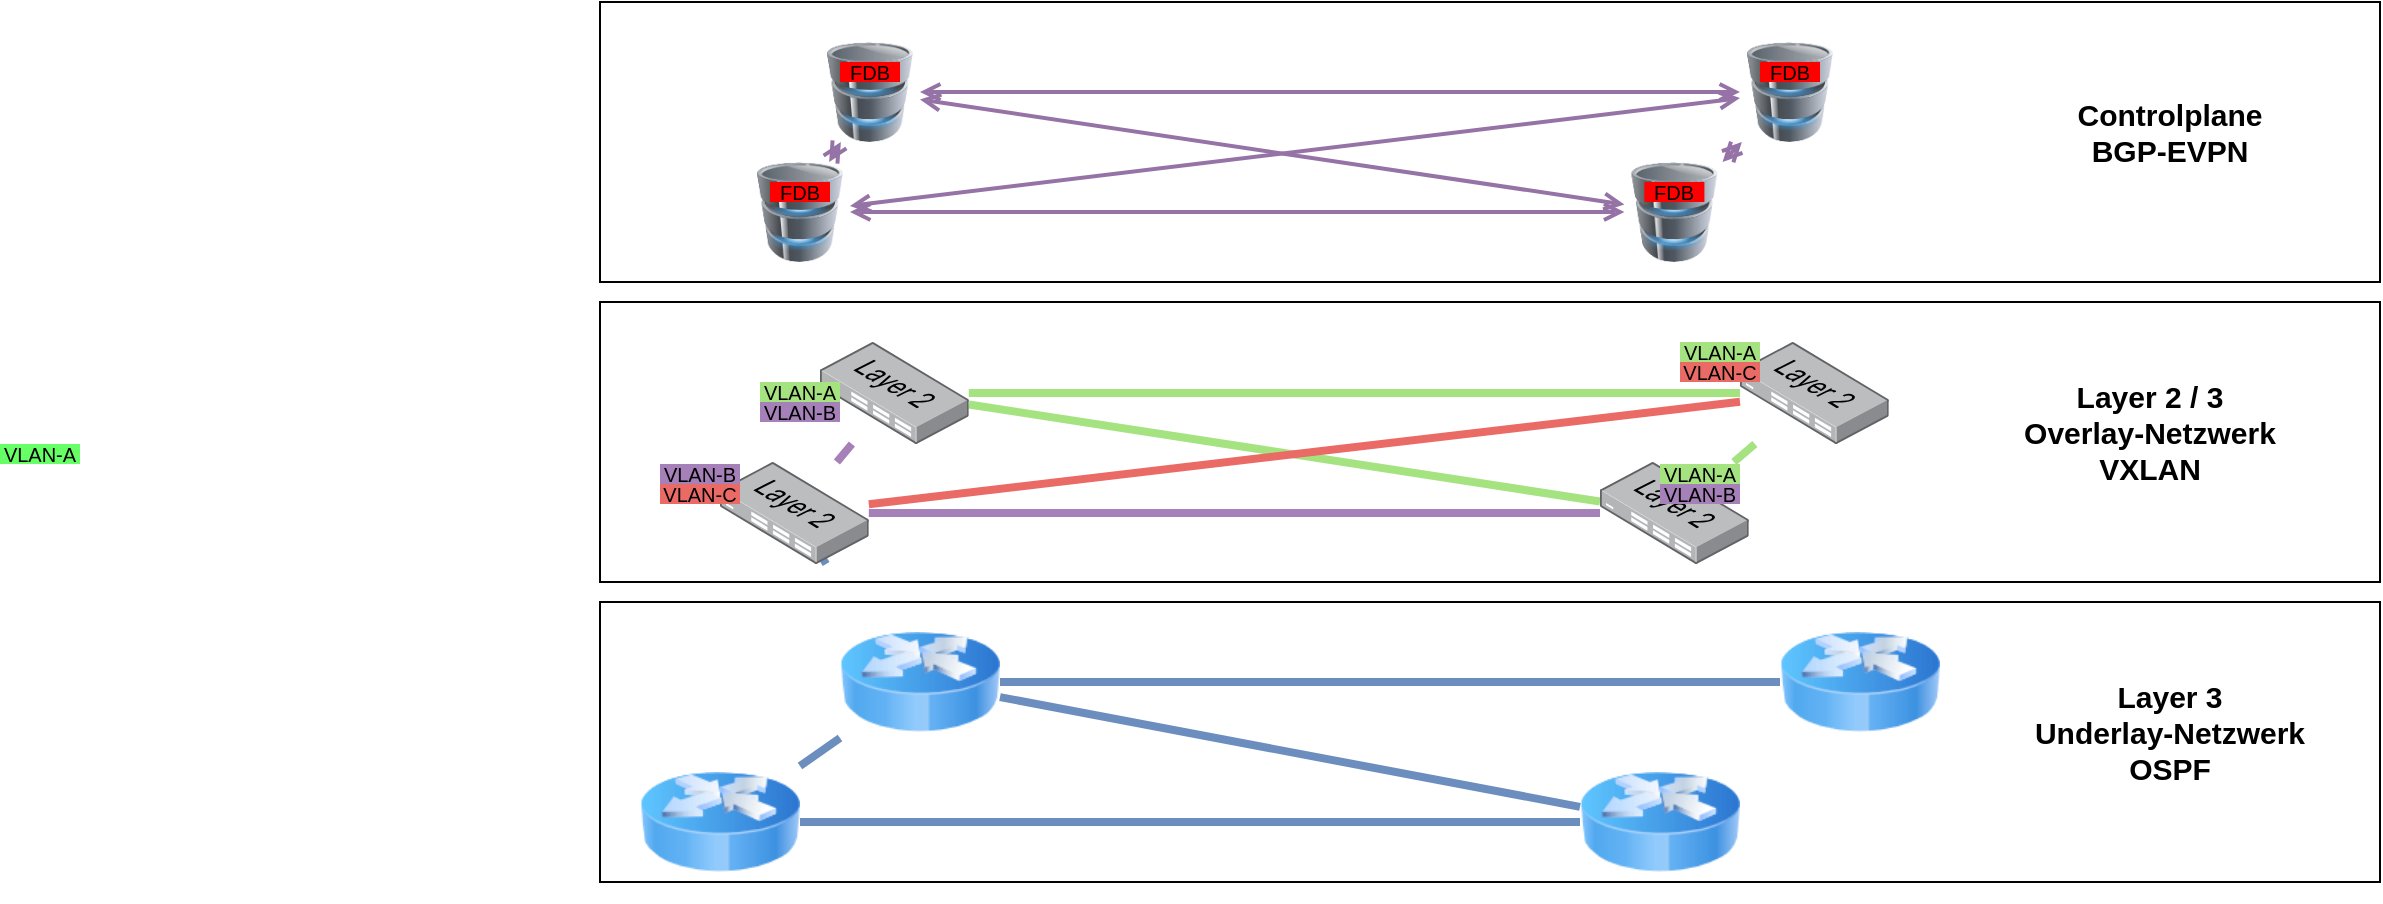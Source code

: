 <mxfile version="22.1.21" type="device">
  <diagram name="Seite-1" id="iBm46vkli0eW0Gt1QPj4">
    <mxGraphModel dx="938" dy="705" grid="1" gridSize="10" guides="1" tooltips="1" connect="1" arrows="1" fold="1" page="1" pageScale="1" pageWidth="1654" pageHeight="1169" math="0" shadow="0">
      <root>
        <mxCell id="0" />
        <mxCell id="1" parent="0" />
        <mxCell id="kkjOHZo-3inVxGx-_2Gc-1" value="" style="rounded=0;whiteSpace=wrap;html=1;" vertex="1" parent="1">
          <mxGeometry x="580" y="340" width="890" height="140" as="geometry" />
        </mxCell>
        <mxCell id="kkjOHZo-3inVxGx-_2Gc-8" value="" style="image;html=1;image=img/lib/clip_art/networking/Router_Icon_128x128.png" vertex="1" parent="1">
          <mxGeometry x="700" y="340" width="80" height="80" as="geometry" />
        </mxCell>
        <mxCell id="kkjOHZo-3inVxGx-_2Gc-9" value="" style="image;html=1;image=img/lib/clip_art/networking/Router_Icon_128x128.png" vertex="1" parent="1">
          <mxGeometry x="600" y="410" width="80" height="80" as="geometry" />
        </mxCell>
        <mxCell id="kkjOHZo-3inVxGx-_2Gc-10" value="" style="image;html=1;image=img/lib/clip_art/networking/Router_Icon_128x128.png" vertex="1" parent="1">
          <mxGeometry x="1170" y="340" width="80" height="80" as="geometry" />
        </mxCell>
        <mxCell id="kkjOHZo-3inVxGx-_2Gc-11" value="" style="image;html=1;image=img/lib/clip_art/networking/Router_Icon_128x128.png" vertex="1" parent="1">
          <mxGeometry x="1070" y="410" width="80" height="80" as="geometry" />
        </mxCell>
        <mxCell id="kkjOHZo-3inVxGx-_2Gc-12" value="" style="endArrow=none;html=1;rounded=0;strokeWidth=4;fillColor=#dae8fc;strokeColor=#6c8ebf;" edge="1" parent="1" source="kkjOHZo-3inVxGx-_2Gc-8" target="kkjOHZo-3inVxGx-_2Gc-10">
          <mxGeometry width="50" height="50" relative="1" as="geometry">
            <mxPoint x="540" y="300" as="sourcePoint" />
            <mxPoint x="590" y="250" as="targetPoint" />
          </mxGeometry>
        </mxCell>
        <mxCell id="kkjOHZo-3inVxGx-_2Gc-13" value="" style="endArrow=none;html=1;rounded=0;strokeWidth=4;fillColor=#dae8fc;strokeColor=#6c8ebf;" edge="1" parent="1" source="kkjOHZo-3inVxGx-_2Gc-9" target="kkjOHZo-3inVxGx-_2Gc-8">
          <mxGeometry width="50" height="50" relative="1" as="geometry">
            <mxPoint x="790" y="400" as="sourcePoint" />
            <mxPoint x="1180" y="400" as="targetPoint" />
          </mxGeometry>
        </mxCell>
        <mxCell id="kkjOHZo-3inVxGx-_2Gc-14" value="" style="endArrow=none;html=1;rounded=0;strokeWidth=4;fillColor=#dae8fc;strokeColor=#6c8ebf;" edge="1" parent="1" source="kkjOHZo-3inVxGx-_2Gc-9" target="kkjOHZo-3inVxGx-_2Gc-11">
          <mxGeometry width="50" height="50" relative="1" as="geometry">
            <mxPoint x="800" y="410" as="sourcePoint" />
            <mxPoint x="1190" y="410" as="targetPoint" />
          </mxGeometry>
        </mxCell>
        <mxCell id="kkjOHZo-3inVxGx-_2Gc-16" value="" style="endArrow=none;html=1;rounded=0;strokeWidth=4;fillColor=#dae8fc;strokeColor=#6c8ebf;" edge="1" parent="1" source="kkjOHZo-3inVxGx-_2Gc-8" target="kkjOHZo-3inVxGx-_2Gc-11">
          <mxGeometry width="50" height="50" relative="1" as="geometry">
            <mxPoint x="690" y="460" as="sourcePoint" />
            <mxPoint x="1080" y="460" as="targetPoint" />
          </mxGeometry>
        </mxCell>
        <mxCell id="kkjOHZo-3inVxGx-_2Gc-18" value="&lt;b style=&quot;font-size: 15px;&quot;&gt;Layer 3 &lt;br&gt;Underlay-Netzwerk&lt;br&gt;OSPF&lt;/b&gt;" style="text;html=1;strokeColor=none;fillColor=none;align=center;verticalAlign=middle;whiteSpace=wrap;rounded=0;" vertex="1" parent="1">
          <mxGeometry x="1290" y="380" width="150" height="50" as="geometry" />
        </mxCell>
        <mxCell id="kkjOHZo-3inVxGx-_2Gc-19" value="" style="rounded=0;whiteSpace=wrap;html=1;" vertex="1" parent="1">
          <mxGeometry x="580" y="190" width="890" height="140" as="geometry" />
        </mxCell>
        <mxCell id="kkjOHZo-3inVxGx-_2Gc-24" value="" style="endArrow=none;html=1;rounded=0;strokeWidth=4;fillColor=#d5e8d4;strokeColor=#A5E381;" edge="1" parent="1" source="kkjOHZo-3inVxGx-_2Gc-31" target="kkjOHZo-3inVxGx-_2Gc-32">
          <mxGeometry width="50" height="50" relative="1" as="geometry">
            <mxPoint x="780" y="230" as="sourcePoint" />
            <mxPoint x="1170" y="230" as="targetPoint" />
          </mxGeometry>
        </mxCell>
        <mxCell id="kkjOHZo-3inVxGx-_2Gc-25" value="" style="endArrow=none;html=1;rounded=0;strokeWidth=4;fillColor=#ffe6cc;strokeColor=#A680B8;" edge="1" parent="1" source="kkjOHZo-3inVxGx-_2Gc-34" target="kkjOHZo-3inVxGx-_2Gc-31">
          <mxGeometry width="50" height="50" relative="1" as="geometry">
            <mxPoint x="680" y="272" as="sourcePoint" />
            <mxPoint x="700" y="258" as="targetPoint" />
          </mxGeometry>
        </mxCell>
        <mxCell id="kkjOHZo-3inVxGx-_2Gc-26" value="" style="endArrow=none;html=1;rounded=0;strokeWidth=4;fillColor=#ffe6cc;strokeColor=#A680B8;" edge="1" parent="1" source="kkjOHZo-3inVxGx-_2Gc-34" target="kkjOHZo-3inVxGx-_2Gc-33">
          <mxGeometry width="50" height="50" relative="1" as="geometry">
            <mxPoint x="680" y="300" as="sourcePoint" />
            <mxPoint x="1070" y="300" as="targetPoint" />
          </mxGeometry>
        </mxCell>
        <mxCell id="kkjOHZo-3inVxGx-_2Gc-27" value="" style="endArrow=none;html=1;rounded=0;strokeWidth=4;fillColor=#d5e8d4;strokeColor=#A5E381;" edge="1" parent="1" source="kkjOHZo-3inVxGx-_2Gc-33" target="kkjOHZo-3inVxGx-_2Gc-32">
          <mxGeometry width="50" height="50" relative="1" as="geometry">
            <mxPoint x="1150" y="272" as="sourcePoint" />
            <mxPoint x="1170" y="258" as="targetPoint" />
          </mxGeometry>
        </mxCell>
        <mxCell id="kkjOHZo-3inVxGx-_2Gc-28" value="" style="endArrow=none;html=1;rounded=0;strokeWidth=4;fillColor=#d5e8d4;strokeColor=#A5E381;" edge="1" parent="1" source="kkjOHZo-3inVxGx-_2Gc-31" target="kkjOHZo-3inVxGx-_2Gc-33">
          <mxGeometry width="50" height="50" relative="1" as="geometry">
            <mxPoint x="780" y="237.568" as="sourcePoint" />
            <mxPoint x="1070" y="292.432" as="targetPoint" />
          </mxGeometry>
        </mxCell>
        <mxCell id="kkjOHZo-3inVxGx-_2Gc-29" value="" style="endArrow=none;html=1;rounded=0;strokeWidth=4;fillColor=#ffe6cc;strokeColor=#EA6B66;" edge="1" parent="1" source="kkjOHZo-3inVxGx-_2Gc-34" target="kkjOHZo-3inVxGx-_2Gc-32">
          <mxGeometry width="50" height="50" relative="1" as="geometry">
            <mxPoint x="680" y="295.088" as="sourcePoint" />
            <mxPoint x="1170" y="234.912" as="targetPoint" />
          </mxGeometry>
        </mxCell>
        <mxCell id="kkjOHZo-3inVxGx-_2Gc-30" value="&lt;span style=&quot;font-size: 15px;&quot;&gt;&lt;b&gt;Layer 2 / 3 Overlay-Netzwerk VXLAN&lt;/b&gt;&lt;/span&gt;" style="text;html=1;strokeColor=none;fillColor=none;align=center;verticalAlign=middle;whiteSpace=wrap;rounded=0;" vertex="1" parent="1">
          <mxGeometry x="1290" y="230" width="130" height="50" as="geometry" />
        </mxCell>
        <mxCell id="kkjOHZo-3inVxGx-_2Gc-31" value="" style="image;points=[];aspect=fixed;html=1;align=center;shadow=0;dashed=0;image=img/lib/allied_telesis/switch/Switch_24_port_L2.svg;flipV=0;flipH=0;" vertex="1" parent="1">
          <mxGeometry x="690" y="210" width="74.4" height="51" as="geometry" />
        </mxCell>
        <mxCell id="kkjOHZo-3inVxGx-_2Gc-32" value="" style="image;points=[];aspect=fixed;html=1;align=center;shadow=0;dashed=0;image=img/lib/allied_telesis/switch/Switch_24_port_L2.svg;flipV=0;flipH=0;" vertex="1" parent="1">
          <mxGeometry x="1150" y="210" width="74.4" height="51" as="geometry" />
        </mxCell>
        <mxCell id="kkjOHZo-3inVxGx-_2Gc-33" value="" style="image;points=[];aspect=fixed;html=1;align=center;shadow=0;dashed=0;image=img/lib/allied_telesis/switch/Switch_24_port_L2.svg;flipV=0;flipH=0;" vertex="1" parent="1">
          <mxGeometry x="1080" y="270" width="74.4" height="51" as="geometry" />
        </mxCell>
        <mxCell id="kkjOHZo-3inVxGx-_2Gc-35" value="" style="endArrow=none;html=1;rounded=0;strokeWidth=4;fillColor=#dae8fc;strokeColor=#6c8ebf;" edge="1" parent="1" target="kkjOHZo-3inVxGx-_2Gc-34">
          <mxGeometry width="50" height="50" relative="1" as="geometry">
            <mxPoint x="680" y="300" as="sourcePoint" />
            <mxPoint x="1070" y="300" as="targetPoint" />
          </mxGeometry>
        </mxCell>
        <mxCell id="kkjOHZo-3inVxGx-_2Gc-34" value="" style="image;points=[];aspect=fixed;html=1;align=center;shadow=0;dashed=0;image=img/lib/allied_telesis/switch/Switch_24_port_L2.svg;flipV=0;flipH=0;" vertex="1" parent="1">
          <mxGeometry x="640" y="270" width="74.4" height="51" as="geometry" />
        </mxCell>
        <mxCell id="kkjOHZo-3inVxGx-_2Gc-36" value="" style="rounded=0;whiteSpace=wrap;html=1;" vertex="1" parent="1">
          <mxGeometry x="580" y="40" width="890" height="140" as="geometry" />
        </mxCell>
        <mxCell id="kkjOHZo-3inVxGx-_2Gc-37" value="" style="endArrow=open;html=1;rounded=0;strokeWidth=2;fillColor=#e1d5e7;strokeColor=#9673a6;startArrow=open;startFill=0;endFill=0;" edge="1" parent="1" source="kkjOHZo-3inVxGx-_2Gc-58" target="kkjOHZo-3inVxGx-_2Gc-60">
          <mxGeometry width="50" height="50" relative="1" as="geometry">
            <mxPoint x="764.4" y="85.5" as="sourcePoint" />
            <mxPoint x="1150" y="85.5" as="targetPoint" />
          </mxGeometry>
        </mxCell>
        <mxCell id="kkjOHZo-3inVxGx-_2Gc-38" value="" style="endArrow=open;html=1;rounded=0;strokeWidth=2;fillColor=#e1d5e7;strokeColor=#9673a6;startArrow=open;startFill=0;endFill=0;" edge="1" parent="1" source="kkjOHZo-3inVxGx-_2Gc-64" target="kkjOHZo-3inVxGx-_2Gc-58">
          <mxGeometry width="50" height="50" relative="1" as="geometry">
            <mxPoint x="698.45" y="120" as="sourcePoint" />
            <mxPoint x="705.95" y="111" as="targetPoint" />
          </mxGeometry>
        </mxCell>
        <mxCell id="kkjOHZo-3inVxGx-_2Gc-39" value="" style="endArrow=open;html=1;rounded=0;strokeWidth=2;fillColor=#e1d5e7;strokeColor=#9673a6;startArrow=open;startFill=0;endFill=0;" edge="1" parent="1" source="kkjOHZo-3inVxGx-_2Gc-64" target="kkjOHZo-3inVxGx-_2Gc-62">
          <mxGeometry width="50" height="50" relative="1" as="geometry">
            <mxPoint x="714.4" y="145.5" as="sourcePoint" />
            <mxPoint x="1080" y="145.5" as="targetPoint" />
          </mxGeometry>
        </mxCell>
        <mxCell id="kkjOHZo-3inVxGx-_2Gc-40" value="" style="endArrow=open;html=1;rounded=0;strokeWidth=2;fillColor=#e1d5e7;strokeColor=#9673a6;startArrow=open;startFill=0;endFill=0;" edge="1" parent="1" source="kkjOHZo-3inVxGx-_2Gc-62" target="kkjOHZo-3inVxGx-_2Gc-60">
          <mxGeometry width="50" height="50" relative="1" as="geometry">
            <mxPoint x="1146.95" y="120" as="sourcePoint" />
            <mxPoint x="1157.45" y="111" as="targetPoint" />
          </mxGeometry>
        </mxCell>
        <mxCell id="kkjOHZo-3inVxGx-_2Gc-41" value="" style="endArrow=open;html=1;rounded=0;strokeWidth=2;fillColor=#e1d5e7;strokeColor=#9673a6;startArrow=open;startFill=0;endFill=0;" edge="1" parent="1" source="kkjOHZo-3inVxGx-_2Gc-58" target="kkjOHZo-3inVxGx-_2Gc-62">
          <mxGeometry width="50" height="50" relative="1" as="geometry">
            <mxPoint x="764.4" y="91.223" as="sourcePoint" />
            <mxPoint x="1080" y="139.777" as="targetPoint" />
          </mxGeometry>
        </mxCell>
        <mxCell id="kkjOHZo-3inVxGx-_2Gc-42" value="" style="endArrow=open;html=1;rounded=0;strokeWidth=2;fillColor=#e1d5e7;strokeColor=#9673a6;startArrow=open;startFill=0;endFill=0;" edge="1" parent="1" source="kkjOHZo-3inVxGx-_2Gc-64" target="kkjOHZo-3inVxGx-_2Gc-60">
          <mxGeometry width="50" height="50" relative="1" as="geometry">
            <mxPoint x="714.4" y="141.124" as="sourcePoint" />
            <mxPoint x="1150" y="89.876" as="targetPoint" />
          </mxGeometry>
        </mxCell>
        <mxCell id="kkjOHZo-3inVxGx-_2Gc-43" value="&lt;span style=&quot;font-size: 15px;&quot;&gt;&lt;b&gt;Controlplane&lt;br&gt;BGP-EVPN&lt;br&gt;&lt;/b&gt;&lt;/span&gt;" style="text;html=1;strokeColor=none;fillColor=none;align=center;verticalAlign=middle;whiteSpace=wrap;rounded=0;" vertex="1" parent="1">
          <mxGeometry x="1290" y="80" width="150" height="50" as="geometry" />
        </mxCell>
        <mxCell id="kkjOHZo-3inVxGx-_2Gc-49" value="VLAN-A" style="text;html=1;strokeColor=none;fillColor=#A5E381;align=center;verticalAlign=middle;whiteSpace=wrap;rounded=0;fontSize=10;" vertex="1" parent="1">
          <mxGeometry x="660" y="230" width="40" height="10" as="geometry" />
        </mxCell>
        <mxCell id="kkjOHZo-3inVxGx-_2Gc-50" value="VLAN-B" style="text;html=1;strokeColor=none;fillColor=#A680B8;align=center;verticalAlign=middle;whiteSpace=wrap;rounded=0;fontSize=10;" vertex="1" parent="1">
          <mxGeometry x="610" y="271" width="40" height="10" as="geometry" />
        </mxCell>
        <mxCell id="kkjOHZo-3inVxGx-_2Gc-51" value="VLAN-C" style="text;html=1;strokeColor=none;fillColor=#EA6B66;align=center;verticalAlign=middle;whiteSpace=wrap;rounded=0;fontSize=10;" vertex="1" parent="1">
          <mxGeometry x="610" y="281" width="40" height="10" as="geometry" />
        </mxCell>
        <mxCell id="kkjOHZo-3inVxGx-_2Gc-52" value="VLAN-A" style="text;html=1;strokeColor=none;fillColor=#66FF66;align=center;verticalAlign=middle;whiteSpace=wrap;rounded=0;fontSize=10;" vertex="1" parent="1">
          <mxGeometry x="280" y="261" width="40" height="10" as="geometry" />
        </mxCell>
        <mxCell id="kkjOHZo-3inVxGx-_2Gc-53" value="VLAN-A" style="text;html=1;strokeColor=none;fillColor=#A5E381;align=center;verticalAlign=middle;whiteSpace=wrap;rounded=0;fontSize=10;" vertex="1" parent="1">
          <mxGeometry x="1120" y="210" width="40" height="10" as="geometry" />
        </mxCell>
        <mxCell id="kkjOHZo-3inVxGx-_2Gc-54" value="VLAN-C" style="text;html=1;strokeColor=none;fillColor=#EA6B66;align=center;verticalAlign=middle;whiteSpace=wrap;rounded=0;fontSize=10;" vertex="1" parent="1">
          <mxGeometry x="1120" y="220" width="40" height="10" as="geometry" />
        </mxCell>
        <mxCell id="kkjOHZo-3inVxGx-_2Gc-55" value="VLAN-A" style="text;html=1;strokeColor=none;fillColor=#A5E381;align=center;verticalAlign=middle;whiteSpace=wrap;rounded=0;fontSize=10;" vertex="1" parent="1">
          <mxGeometry x="1110" y="271" width="40" height="10" as="geometry" />
        </mxCell>
        <mxCell id="kkjOHZo-3inVxGx-_2Gc-56" value="VLAN-B" style="text;html=1;strokeColor=none;fillColor=#A680B8;align=center;verticalAlign=middle;whiteSpace=wrap;rounded=0;fontSize=10;" vertex="1" parent="1">
          <mxGeometry x="1110" y="281" width="40" height="10" as="geometry" />
        </mxCell>
        <mxCell id="kkjOHZo-3inVxGx-_2Gc-57" value="VLAN-B" style="text;html=1;strokeColor=none;fillColor=#A680B8;align=center;verticalAlign=middle;whiteSpace=wrap;rounded=0;fontSize=10;" vertex="1" parent="1">
          <mxGeometry x="660" y="240" width="40" height="10" as="geometry" />
        </mxCell>
        <mxCell id="kkjOHZo-3inVxGx-_2Gc-58" value="" style="image;html=1;image=img/lib/clip_art/computers/Database_128x128.png" vertex="1" parent="1">
          <mxGeometry x="690" y="60" width="50" height="50" as="geometry" />
        </mxCell>
        <mxCell id="kkjOHZo-3inVxGx-_2Gc-59" value="FDB" style="text;html=1;strokeColor=none;fillColor=#FF0000;align=center;verticalAlign=middle;whiteSpace=wrap;rounded=0;fontSize=10;" vertex="1" parent="1">
          <mxGeometry x="700" y="70" width="30" height="10" as="geometry" />
        </mxCell>
        <mxCell id="kkjOHZo-3inVxGx-_2Gc-60" value="" style="image;html=1;image=img/lib/clip_art/computers/Database_128x128.png" vertex="1" parent="1">
          <mxGeometry x="1150" y="60" width="50" height="50" as="geometry" />
        </mxCell>
        <mxCell id="kkjOHZo-3inVxGx-_2Gc-61" value="FDB" style="text;html=1;strokeColor=none;fillColor=#FF0000;align=center;verticalAlign=middle;whiteSpace=wrap;rounded=0;fontSize=10;" vertex="1" parent="1">
          <mxGeometry x="1160" y="70" width="30" height="10" as="geometry" />
        </mxCell>
        <mxCell id="kkjOHZo-3inVxGx-_2Gc-62" value="" style="image;html=1;image=img/lib/clip_art/computers/Database_128x128.png" vertex="1" parent="1">
          <mxGeometry x="1092.2" y="120" width="50" height="50" as="geometry" />
        </mxCell>
        <mxCell id="kkjOHZo-3inVxGx-_2Gc-63" value="FDB" style="text;html=1;strokeColor=none;fillColor=#FF0000;align=center;verticalAlign=middle;whiteSpace=wrap;rounded=0;fontSize=10;" vertex="1" parent="1">
          <mxGeometry x="1102.2" y="130" width="30" height="10" as="geometry" />
        </mxCell>
        <mxCell id="kkjOHZo-3inVxGx-_2Gc-64" value="" style="image;html=1;image=img/lib/clip_art/computers/Database_128x128.png" vertex="1" parent="1">
          <mxGeometry x="655" y="120" width="50" height="50" as="geometry" />
        </mxCell>
        <mxCell id="kkjOHZo-3inVxGx-_2Gc-65" value="FDB" style="text;html=1;strokeColor=none;fillColor=#FF0000;align=center;verticalAlign=middle;whiteSpace=wrap;rounded=0;fontSize=10;" vertex="1" parent="1">
          <mxGeometry x="665" y="130" width="30" height="10" as="geometry" />
        </mxCell>
      </root>
    </mxGraphModel>
  </diagram>
</mxfile>
